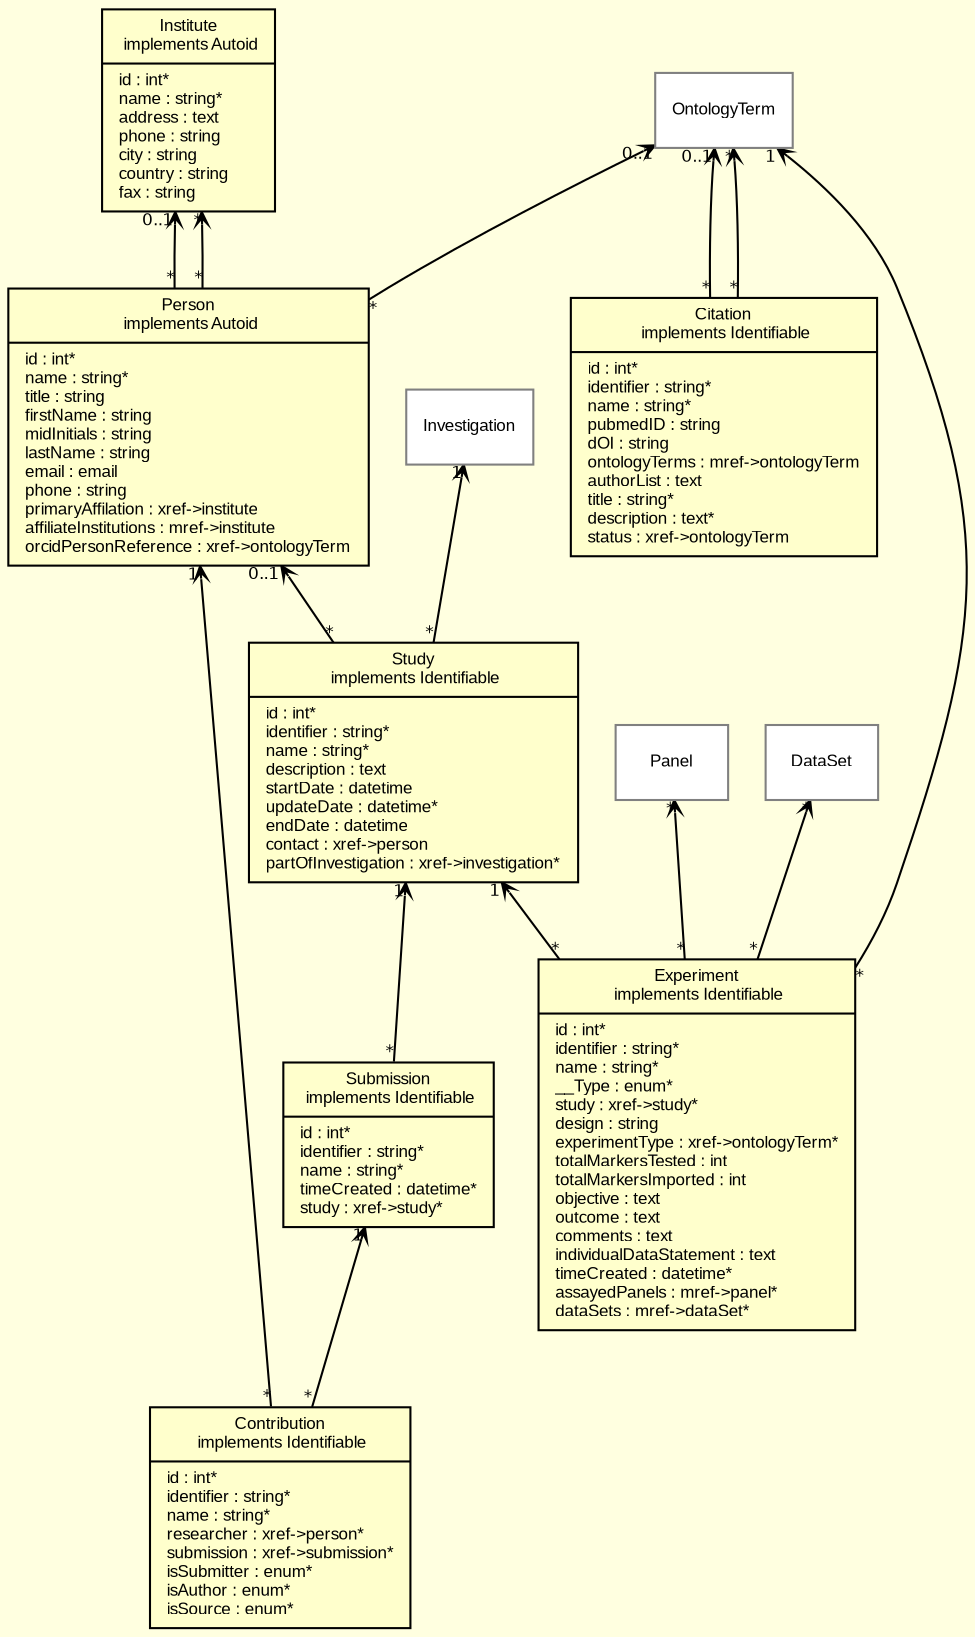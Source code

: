 digraph G {
        color = "white"
		compound = true
		fontname = "Bitstream Vera Sans"
		fontsize = 8
		pagedir="TB"
		rankdir="BT"
		bgcolor = "lightyellow"  
		labelfloat = "true"
		mode = "hier"
		overlap = "false"
		splines = "true"
		layers = "1:2"
		clusterrank = "local"
		outputorder="edgesfirst"

        node [
			fontname = "Arial"
            fontsize = 8
            shape = "record"
            color = "#808080"
            style="filled"
            fillcolor = "white"
            layer = "2"
            colorscheme = pastel19
        ]

        edge [
                fontname = "Bitstream Vera Sans"
                fontsize = 8
                layer = "1"
        ]

/* entities outside modules*/
               "Study" [
                	    style = "filled"
                	    fillcolor =  "white"
			        	fontname = "Arial"
			        	fontcolor = "black"
			        	color = "black"
                
                        label = "{Study\n implements Identifiable|id : int*\lidentifier : string*\lname : string*\ldescription : text\lstartDate : datetime\lupdateDate : datetime*\lendDate : datetime\lcontact : xref-&gt;person\lpartOfInvestigation : xref-&gt;investigation*\l}"
                ]

               "Experiment" [
                	    style = "filled"
                	    fillcolor =  "white"
			        	fontname = "Arial"
			        	fontcolor = "black"
			        	color = "black"
                
                        label = "{Experiment\n implements Identifiable|id : int*\lidentifier : string*\lname : string*\l__Type : enum*\lstudy : xref-&gt;study*\ldesign : string\lexperimentType : xref-&gt;ontologyTerm*\ltotalMarkersTested : int\ltotalMarkersImported : int\lobjective : text\loutcome : text\lcomments : text\lindividualDataStatement : text\ltimeCreated : datetime*\lassayedPanels : mref-&gt;panel*\ldataSets : mref-&gt;dataSet*\l}"
                ]

               "Institute" [
                	    style = "filled"
                	    fillcolor =  "white"
			        	fontname = "Arial"
			        	fontcolor = "black"
			        	color = "black"
                
                        label = "{Institute\n implements Autoid|id : int*\lname : string*\laddress : text\lphone : string\lcity : string\lcountry : string\lfax : string\l}"
                ]

               "Person" [
                	    style = "filled"
                	    fillcolor =  "white"
			        	fontname = "Arial"
			        	fontcolor = "black"
			        	color = "black"
                
                        label = "{Person\n implements Autoid|id : int*\lname : string*\ltitle : string\lfirstName : string\lmidInitials : string\llastName : string\lemail : email\lphone : string\lprimaryAffilation : xref-&gt;institute\laffiliateInstitutions : mref-&gt;institute\lorcidPersonReference : xref-&gt;ontologyTerm\l}"
                ]

               "Citation" [
                	    style = "filled"
                	    fillcolor =  "white"
			        	fontname = "Arial"
			        	fontcolor = "black"
			        	color = "black"
                
                        label = "{Citation\n implements Identifiable|id : int*\lidentifier : string*\lname : string*\lpubmedID : string\ldOI : string\lontologyTerms : mref-&gt;ontologyTerm\lauthorList : text\ltitle : string*\ldescription : text*\lstatus : xref-&gt;ontologyTerm\l}"
                ]

               "Contribution" [
                	    style = "filled"
                	    fillcolor =  "white"
			        	fontname = "Arial"
			        	fontcolor = "black"
			        	color = "black"
                
                        label = "{Contribution\n implements Identifiable|id : int*\lidentifier : string*\lname : string*\lresearcher : xref-&gt;person*\lsubmission : xref-&gt;submission*\lisSubmitter : enum*\lisAuthor : enum*\lisSource : enum*\l}"
                ]

               "Submission" [
                	    style = "filled"
                	    fillcolor =  "white"
			        	fontname = "Arial"
			        	fontcolor = "black"
			        	color = "black"
                
                        label = "{Submission\n implements Identifiable|id : int*\lidentifier : string*\lname : string*\ltimeCreated : datetime*\lstudy : xref-&gt;study*\l}"
                ]

/*entities inside modules*/
/*        subgraph cluster_0 {
        		rankdir = "TB"
        		pagedir = "TB"
                label = "org.molgenis.core"
                labelloc = bottom
				fillcolor = "white"
                style="filled"*/

/*        }  */
/*        subgraph cluster_1 {
        		rankdir = "TB"
        		pagedir = "TB"
                label = "org.molgenis.auth"
                labelloc = bottom
				fillcolor = "white"
                style="filled"*/

/*        }  */
/*        subgraph cluster_2 {
        		rankdir = "TB"
        		pagedir = "TB"
                label = "org.molgenis.observ"
                labelloc = bottom
				fillcolor = "white"
                style="filled"*/

/*        }  */
/*        subgraph cluster_3 {
        		rankdir = "TB"
        		pagedir = "TB"
                label = "org.molgenis.observ.target"
                labelloc = bottom
				fillcolor = "white"
                style="filled"*/

/*        }  */
/*        subgraph cluster_4 {
        		rankdir = "TB"
        		pagedir = "TB"
                label = "org.molgenis.variant"
                labelloc = bottom
				fillcolor = "white"
                style="filled"*/

/*        }  */
/*        subgraph cluster_5 {
        		rankdir = "TB"
        		pagedir = "TB"
                label = "org.molgenis.organization"
                labelloc = bottom
				fillcolor = "white"
                style="filled"*/

                "Study" [
                	    style = "filled"
                	    fillcolor =  "6"
			        	fontname = "Arial"
			        	fontcolor = "black"
			        	color = "black"
                
                        label = "{Study\n implements Identifiable|id : int*\lidentifier : string*\lname : string*\ldescription : text\lstartDate : datetime\lupdateDate : datetime*\lendDate : datetime\lcontact : xref-&gt;person\lpartOfInvestigation : xref-&gt;investigation*\l}"
                ]
                "Experiment" [
                	    style = "filled"
                	    fillcolor =  "6"
			        	fontname = "Arial"
			        	fontcolor = "black"
			        	color = "black"
                
                        label = "{Experiment\n implements Identifiable|id : int*\lidentifier : string*\lname : string*\l__Type : enum*\lstudy : xref-&gt;study*\ldesign : string\lexperimentType : xref-&gt;ontologyTerm*\ltotalMarkersTested : int\ltotalMarkersImported : int\lobjective : text\loutcome : text\lcomments : text\lindividualDataStatement : text\ltimeCreated : datetime*\lassayedPanels : mref-&gt;panel*\ldataSets : mref-&gt;dataSet*\l}"
                ]
                "Institute" [
                	    style = "filled"
                	    fillcolor =  "6"
			        	fontname = "Arial"
			        	fontcolor = "black"
			        	color = "black"
                
                        label = "{Institute\n implements Autoid|id : int*\lname : string*\laddress : text\lphone : string\lcity : string\lcountry : string\lfax : string\l}"
                ]
                "Person" [
                	    style = "filled"
                	    fillcolor =  "6"
			        	fontname = "Arial"
			        	fontcolor = "black"
			        	color = "black"
                
                        label = "{Person\n implements Autoid|id : int*\lname : string*\ltitle : string\lfirstName : string\lmidInitials : string\llastName : string\lemail : email\lphone : string\lprimaryAffilation : xref-&gt;institute\laffiliateInstitutions : mref-&gt;institute\lorcidPersonReference : xref-&gt;ontologyTerm\l}"
                ]
                "Citation" [
                	    style = "filled"
                	    fillcolor =  "6"
			        	fontname = "Arial"
			        	fontcolor = "black"
			        	color = "black"
                
                        label = "{Citation\n implements Identifiable|id : int*\lidentifier : string*\lname : string*\lpubmedID : string\ldOI : string\lontologyTerms : mref-&gt;ontologyTerm\lauthorList : text\ltitle : string*\ldescription : text*\lstatus : xref-&gt;ontologyTerm\l}"
                ]
                "Contribution" [
                	    style = "filled"
                	    fillcolor =  "6"
			        	fontname = "Arial"
			        	fontcolor = "black"
			        	color = "black"
                
                        label = "{Contribution\n implements Identifiable|id : int*\lidentifier : string*\lname : string*\lresearcher : xref-&gt;person*\lsubmission : xref-&gt;submission*\lisSubmitter : enum*\lisAuthor : enum*\lisSource : enum*\l}"
                ]
                "Submission" [
                	    style = "filled"
                	    fillcolor =  "6"
			        	fontname = "Arial"
			        	fontcolor = "black"
			        	color = "black"
                
                        label = "{Submission\n implements Identifiable|id : int*\lidentifier : string*\lname : string*\ltimeCreated : datetime*\lstudy : xref-&gt;study*\l}"
                ]
/*        }  */
/*        subgraph cluster_6 {
        		rankdir = "TB"
        		pagedir = "TB"
                label = "org.molgenis.gwascentral"
                labelloc = bottom
				fillcolor = "white"
                style="filled"*/

/*        }  */

/*interface relationships*/
        edge [
                arrowhead = "empty"
                color = "#808080"
        ]

/*inheritance relationships*/
        edge [
                arrowhead = "empty"
                color = "black"
        ]
        

/*one to many 'xref' foreign key relationships*/
        edge [
                arrowhead = "open"
                arrowsize = 0.6
        ]
		"Study" -> "Person" [
			headlabel = "0..1"
			taillabel = "*"
		]
		"Study" -> "Investigation" [
			headlabel = "1"
			taillabel = "*"
		]
		"Experiment" -> "Study" [
			headlabel = "1"
			taillabel = "*"
		]
		"Experiment" -> "OntologyTerm" [
			headlabel = "1"
			taillabel = "*"
		]
		"Person" -> "Institute" [
			headlabel = "0..1"
			taillabel = "*"
		]
		"Person" -> "OntologyTerm" [
			headlabel = "0..1"
			taillabel = "*"
		]
		"Citation" -> "OntologyTerm" [
			headlabel = "0..1"
			taillabel = "*"
		]
		"Contribution" -> "Person" [
			headlabel = "1"
			taillabel = "*"
		]
		"Contribution" -> "Submission" [
			headlabel = "1"
			taillabel = "*"
		]
		"Submission" -> "Study" [
			headlabel = "1"
			taillabel = "*"
		]
        
        
/*many to many 'mref' foreign key relationships*/
        edge [
             arrowtail = "open"
             color = "black"
             headlabel = "*"
             taillabel = "*"
             arrowsize = 0.6
        ]
		"Experiment" -> "Panel"[
			]
		"Experiment" -> "DataSet"[
			]
		"Person" -> "Institute"[
			]
		"Citation" -> "OntologyTerm"[
			]
}
